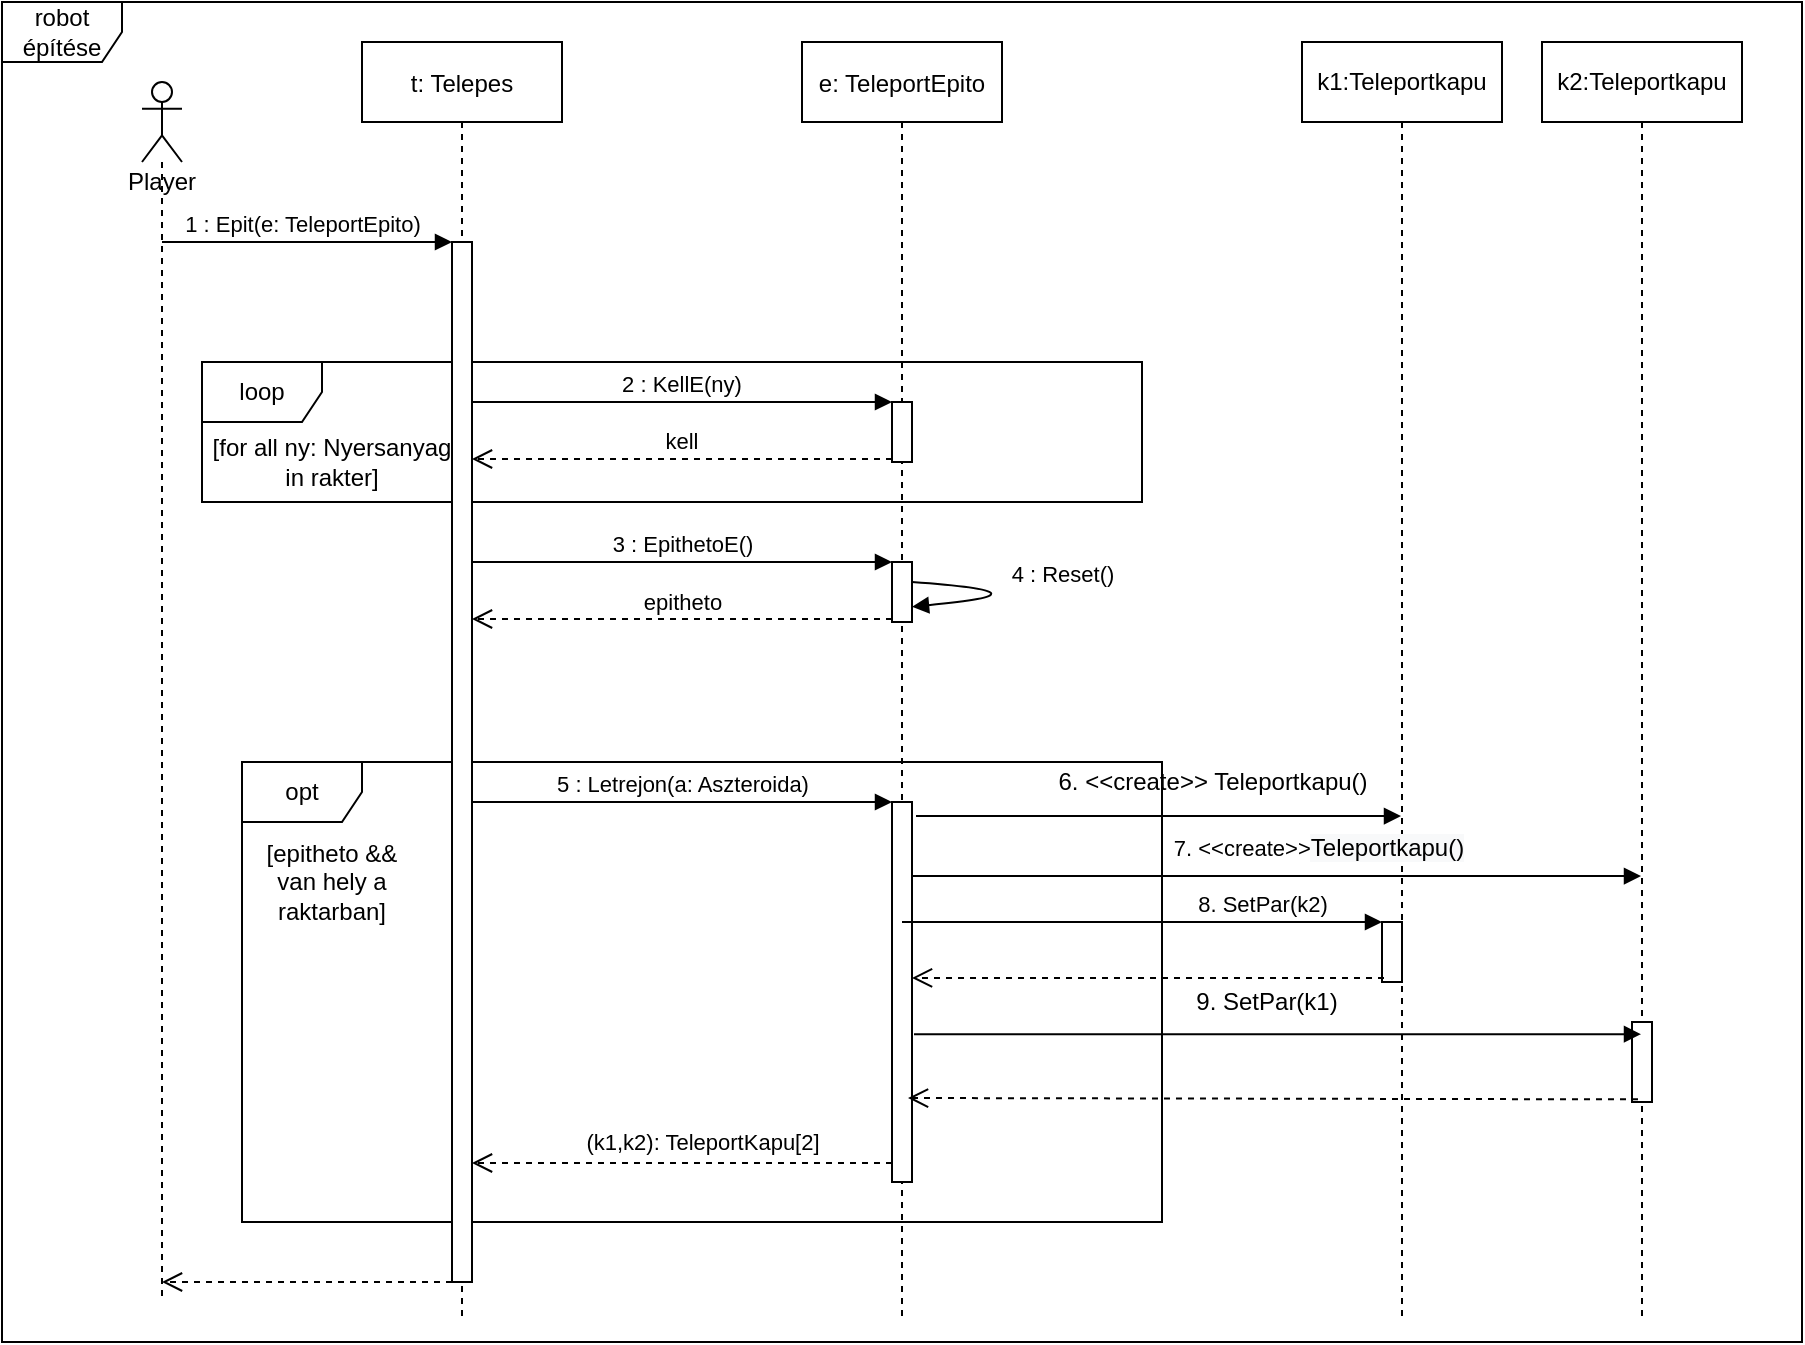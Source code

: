 <mxfile version="14.4.4" type="github" pages="2">
  <diagram id="UfEcpHCbDVrySbEqps7D" name="Page-2">
    <mxGraphModel dx="2574" dy="514" grid="1" gridSize="10" guides="1" tooltips="1" connect="1" arrows="1" fold="1" page="1" pageScale="1" pageWidth="1654" pageHeight="1169" math="0" shadow="0">
      <root>
        <mxCell id="_W0hZLIVAOP-aF1G-cph-0" />
        <mxCell id="_W0hZLIVAOP-aF1G-cph-1" parent="_W0hZLIVAOP-aF1G-cph-0" />
        <mxCell id="WyK5ILOvFsa9TS53uxQq-0" value="robot építése" style="shape=umlFrame;whiteSpace=wrap;html=1;" vertex="1" parent="_W0hZLIVAOP-aF1G-cph-1">
          <mxGeometry x="-60" width="900" height="670" as="geometry" />
        </mxCell>
        <mxCell id="_W0hZLIVAOP-aF1G-cph-2" value="opt" style="shape=umlFrame;whiteSpace=wrap;html=1;" parent="_W0hZLIVAOP-aF1G-cph-1" vertex="1">
          <mxGeometry x="60" y="380" width="460" height="230" as="geometry" />
        </mxCell>
        <mxCell id="_W0hZLIVAOP-aF1G-cph-3" value="3 : EpithetoE()" style="html=1;verticalAlign=bottom;endArrow=block;entryX=0;entryY=0;" parent="_W0hZLIVAOP-aF1G-cph-1" source="_W0hZLIVAOP-aF1G-cph-6" target="_W0hZLIVAOP-aF1G-cph-11" edge="1">
          <mxGeometry relative="1" as="geometry">
            <mxPoint x="170" y="260" as="sourcePoint" />
          </mxGeometry>
        </mxCell>
        <mxCell id="_W0hZLIVAOP-aF1G-cph-4" value="loop" style="shape=umlFrame;whiteSpace=wrap;html=1;" parent="_W0hZLIVAOP-aF1G-cph-1" vertex="1">
          <mxGeometry x="40" y="180" width="470" height="70" as="geometry" />
        </mxCell>
        <mxCell id="_W0hZLIVAOP-aF1G-cph-5" value="t: Telepes" style="shape=umlLifeline;perimeter=lifelinePerimeter;container=1;collapsible=0;recursiveResize=0;rounded=0;shadow=0;strokeWidth=1;" parent="_W0hZLIVAOP-aF1G-cph-1" vertex="1">
          <mxGeometry x="120" y="20" width="100" height="640" as="geometry" />
        </mxCell>
        <mxCell id="_W0hZLIVAOP-aF1G-cph-6" value="" style="html=1;points=[];perimeter=orthogonalPerimeter;" parent="_W0hZLIVAOP-aF1G-cph-5" vertex="1">
          <mxGeometry x="45" y="100" width="10" height="520" as="geometry" />
        </mxCell>
        <mxCell id="_W0hZLIVAOP-aF1G-cph-10" value="e: TeleportEpito" style="shape=umlLifeline;perimeter=lifelinePerimeter;container=1;collapsible=0;recursiveResize=0;rounded=0;shadow=0;strokeWidth=1;" parent="_W0hZLIVAOP-aF1G-cph-1" vertex="1">
          <mxGeometry x="340" y="20" width="100" height="640" as="geometry" />
        </mxCell>
        <mxCell id="_W0hZLIVAOP-aF1G-cph-11" value="" style="html=1;points=[];perimeter=orthogonalPerimeter;" parent="_W0hZLIVAOP-aF1G-cph-10" vertex="1">
          <mxGeometry x="45" y="260" width="10" height="30" as="geometry" />
        </mxCell>
        <mxCell id="_W0hZLIVAOP-aF1G-cph-12" value="" style="points=[];perimeter=orthogonalPerimeter;rounded=0;shadow=0;strokeWidth=1;" parent="_W0hZLIVAOP-aF1G-cph-10" vertex="1">
          <mxGeometry x="45" y="180" width="10" height="30" as="geometry" />
        </mxCell>
        <mxCell id="_W0hZLIVAOP-aF1G-cph-15" value="" style="html=1;points=[];perimeter=orthogonalPerimeter;" parent="_W0hZLIVAOP-aF1G-cph-10" vertex="1">
          <mxGeometry x="45" y="380" width="10" height="190" as="geometry" />
        </mxCell>
        <mxCell id="_W0hZLIVAOP-aF1G-cph-16" value="kell" style="verticalAlign=bottom;endArrow=open;dashed=1;endSize=8;exitX=0;exitY=0.95;shadow=0;strokeWidth=1;" parent="_W0hZLIVAOP-aF1G-cph-1" source="_W0hZLIVAOP-aF1G-cph-12" target="_W0hZLIVAOP-aF1G-cph-6" edge="1">
          <mxGeometry relative="1" as="geometry">
            <mxPoint x="275" y="236" as="targetPoint" />
          </mxGeometry>
        </mxCell>
        <mxCell id="_W0hZLIVAOP-aF1G-cph-17" value="2 : KellE(ny)" style="verticalAlign=bottom;endArrow=block;entryX=0;entryY=0;shadow=0;strokeWidth=1;" parent="_W0hZLIVAOP-aF1G-cph-1" source="_W0hZLIVAOP-aF1G-cph-6" target="_W0hZLIVAOP-aF1G-cph-12" edge="1">
          <mxGeometry relative="1" as="geometry">
            <mxPoint x="275" y="160" as="sourcePoint" />
            <Array as="points" />
          </mxGeometry>
        </mxCell>
        <mxCell id="_W0hZLIVAOP-aF1G-cph-18" value="[for all ny: Nyersanyag in rakter]" style="text;html=1;strokeColor=none;fillColor=none;align=center;verticalAlign=middle;whiteSpace=wrap;rounded=0;" parent="_W0hZLIVAOP-aF1G-cph-1" vertex="1">
          <mxGeometry x="40" y="220" width="130" height="20" as="geometry" />
        </mxCell>
        <mxCell id="_W0hZLIVAOP-aF1G-cph-19" value="[epitheto &amp;amp;&amp;amp; van hely a raktarban]" style="text;html=1;strokeColor=none;fillColor=none;align=center;verticalAlign=middle;whiteSpace=wrap;rounded=0;" parent="_W0hZLIVAOP-aF1G-cph-1" vertex="1">
          <mxGeometry x="70" y="430" width="70" height="20" as="geometry" />
        </mxCell>
        <mxCell id="_W0hZLIVAOP-aF1G-cph-20" value="epitheto" style="html=1;verticalAlign=bottom;endArrow=open;dashed=1;endSize=8;exitX=0;exitY=0.95;" parent="_W0hZLIVAOP-aF1G-cph-1" source="_W0hZLIVAOP-aF1G-cph-11" target="_W0hZLIVAOP-aF1G-cph-6" edge="1">
          <mxGeometry relative="1" as="geometry">
            <mxPoint x="170" y="279" as="targetPoint" />
          </mxGeometry>
        </mxCell>
        <mxCell id="_W0hZLIVAOP-aF1G-cph-23" value="1 : Epit(e: TeleportEpito)" style="verticalAlign=bottom;startArrow=none;endArrow=block;startSize=8;shadow=0;strokeWidth=1;startFill=0;" parent="_W0hZLIVAOP-aF1G-cph-1" source="oPYK4GuPaLemkLElQahe-0" edge="1">
          <mxGeometry x="-0.03" relative="1" as="geometry">
            <mxPoint x="60" y="120" as="sourcePoint" />
            <mxPoint x="165" y="120" as="targetPoint" />
            <mxPoint as="offset" />
          </mxGeometry>
        </mxCell>
        <mxCell id="_W0hZLIVAOP-aF1G-cph-26" value="" style="html=1;verticalAlign=bottom;endArrow=open;dashed=1;endSize=8;" parent="_W0hZLIVAOP-aF1G-cph-1" source="_W0hZLIVAOP-aF1G-cph-6" edge="1">
          <mxGeometry relative="1" as="geometry">
            <mxPoint x="166" y="759" as="sourcePoint" />
            <mxPoint x="20" y="640" as="targetPoint" />
            <Array as="points">
              <mxPoint x="120" y="640" />
              <mxPoint x="90" y="640" />
              <mxPoint x="60" y="640" />
            </Array>
          </mxGeometry>
        </mxCell>
        <mxCell id="_W0hZLIVAOP-aF1G-cph-29" value="5 : Letrejon(a: Aszteroida)" style="html=1;verticalAlign=bottom;endArrow=block;entryX=0;entryY=0;" parent="_W0hZLIVAOP-aF1G-cph-1" source="_W0hZLIVAOP-aF1G-cph-6" target="_W0hZLIVAOP-aF1G-cph-15" edge="1">
          <mxGeometry relative="1" as="geometry">
            <mxPoint x="315" y="600" as="sourcePoint" />
          </mxGeometry>
        </mxCell>
        <mxCell id="_W0hZLIVAOP-aF1G-cph-30" value="" style="html=1;verticalAlign=bottom;endArrow=open;dashed=1;endSize=8;exitX=0;exitY=0.95;" parent="_W0hZLIVAOP-aF1G-cph-1" source="_W0hZLIVAOP-aF1G-cph-15" target="_W0hZLIVAOP-aF1G-cph-6" edge="1">
          <mxGeometry relative="1" as="geometry">
            <mxPoint x="315" y="676" as="targetPoint" />
          </mxGeometry>
        </mxCell>
        <mxCell id="nn06zfq0ZJ4uP89F7FBS-0" value="(k1,k2): TeleportKapu[2]" style="edgeLabel;html=1;align=center;verticalAlign=middle;resizable=0;points=[];" parent="_W0hZLIVAOP-aF1G-cph-30" vertex="1" connectable="0">
          <mxGeometry x="-0.2" y="-3" relative="1" as="geometry">
            <mxPoint x="-11" y="-7.5" as="offset" />
          </mxGeometry>
        </mxCell>
        <mxCell id="_W0hZLIVAOP-aF1G-cph-36" value="k1:Teleportkapu" style="shape=umlLifeline;perimeter=lifelinePerimeter;whiteSpace=wrap;html=1;container=1;collapsible=0;recursiveResize=0;outlineConnect=0;" parent="_W0hZLIVAOP-aF1G-cph-1" vertex="1">
          <mxGeometry x="590" y="20" width="100" height="640" as="geometry" />
        </mxCell>
        <mxCell id="YBy19fuPowj5wB9xkvR2-2" value="" style="html=1;points=[];perimeter=orthogonalPerimeter;" parent="_W0hZLIVAOP-aF1G-cph-36" vertex="1">
          <mxGeometry x="40" y="440" width="10" height="30" as="geometry" />
        </mxCell>
        <mxCell id="_W0hZLIVAOP-aF1G-cph-37" value="k2:Teleportkapu" style="shape=umlLifeline;perimeter=lifelinePerimeter;whiteSpace=wrap;html=1;container=1;collapsible=0;recursiveResize=0;outlineConnect=0;" parent="_W0hZLIVAOP-aF1G-cph-1" vertex="1">
          <mxGeometry x="710" y="20" width="100" height="640" as="geometry" />
        </mxCell>
        <mxCell id="YBy19fuPowj5wB9xkvR2-1" value="" style="html=1;points=[];perimeter=orthogonalPerimeter;" parent="_W0hZLIVAOP-aF1G-cph-37" vertex="1">
          <mxGeometry x="45" y="490" width="10" height="40" as="geometry" />
        </mxCell>
        <mxCell id="_W0hZLIVAOP-aF1G-cph-38" value="" style="html=1;verticalAlign=bottom;endArrow=block;" parent="_W0hZLIVAOP-aF1G-cph-1" edge="1">
          <mxGeometry x="0.079" y="10" width="80" relative="1" as="geometry">
            <mxPoint x="390" y="460" as="sourcePoint" />
            <mxPoint x="630" y="460.0" as="targetPoint" />
            <mxPoint as="offset" />
          </mxGeometry>
        </mxCell>
        <mxCell id="_W0hZLIVAOP-aF1G-cph-39" value="8. SetPar(k2)" style="html=1;verticalAlign=bottom;endArrow=block;exitX=1.1;exitY=0.611;exitDx=0;exitDy=0;exitPerimeter=0;" parent="_W0hZLIVAOP-aF1G-cph-1" source="_W0hZLIVAOP-aF1G-cph-15" target="_W0hZLIVAOP-aF1G-cph-37" edge="1">
          <mxGeometry x="-0.043" y="56" width="80" relative="1" as="geometry">
            <mxPoint x="400" y="440" as="sourcePoint" />
            <mxPoint x="659.5" y="440" as="targetPoint" />
            <mxPoint as="offset" />
          </mxGeometry>
        </mxCell>
        <mxCell id="_W0hZLIVAOP-aF1G-cph-40" value="9. SetPar(k1)" style="text;html=1;align=center;verticalAlign=middle;resizable=0;points=[];autosize=1;" parent="_W0hZLIVAOP-aF1G-cph-1" vertex="1">
          <mxGeometry x="527" y="490" width="90" height="20" as="geometry" />
        </mxCell>
        <mxCell id="_W0hZLIVAOP-aF1G-cph-41" value="4 : Reset()" style="html=1;verticalAlign=bottom;endArrow=block;exitX=0.55;exitY=0.289;exitDx=0;exitDy=0;exitPerimeter=0;entryX=1;entryY=0.733;entryDx=0;entryDy=0;entryPerimeter=0;curved=1;" parent="_W0hZLIVAOP-aF1G-cph-1" edge="1">
          <mxGeometry relative="1" as="geometry">
            <mxPoint x="395" y="290.0" as="sourcePoint" />
            <mxPoint x="395" y="302.35" as="targetPoint" />
            <Array as="points">
              <mxPoint x="470" y="295.36" />
            </Array>
          </mxGeometry>
        </mxCell>
        <mxCell id="_W0hZLIVAOP-aF1G-cph-44" value="" style="html=1;verticalAlign=bottom;endArrow=block;exitX=1.2;exitY=0.037;exitDx=0;exitDy=0;exitPerimeter=0;" parent="_W0hZLIVAOP-aF1G-cph-1" source="_W0hZLIVAOP-aF1G-cph-15" target="_W0hZLIVAOP-aF1G-cph-36" edge="1">
          <mxGeometry x="0.079" y="10" width="80" relative="1" as="geometry">
            <mxPoint x="400" y="411" as="sourcePoint" />
            <mxPoint x="641.02" y="402.01" as="targetPoint" />
            <mxPoint as="offset" />
          </mxGeometry>
        </mxCell>
        <mxCell id="_W0hZLIVAOP-aF1G-cph-45" value="7. &amp;lt;&amp;lt;create&amp;gt;&amp;gt;&lt;span style=&quot;font-size: 12px ; background-color: rgb(248 , 249 , 250)&quot;&gt;Teleportkapu()&lt;/span&gt;" style="html=1;verticalAlign=bottom;endArrow=block;exitX=1;exitY=0.195;exitDx=0;exitDy=0;exitPerimeter=0;" parent="_W0hZLIVAOP-aF1G-cph-1" source="_W0hZLIVAOP-aF1G-cph-15" target="_W0hZLIVAOP-aF1G-cph-37" edge="1">
          <mxGeometry x="0.11" y="5" width="80" relative="1" as="geometry">
            <mxPoint x="401" y="425" as="sourcePoint" />
            <mxPoint x="766.5" y="429" as="targetPoint" />
            <mxPoint as="offset" />
          </mxGeometry>
        </mxCell>
        <mxCell id="oPYK4GuPaLemkLElQahe-0" value="Player" style="shape=umlLifeline;participant=umlActor;perimeter=lifelinePerimeter;whiteSpace=wrap;html=1;container=1;collapsible=0;recursiveResize=0;verticalAlign=top;spacingTop=36;outlineConnect=0;" parent="_W0hZLIVAOP-aF1G-cph-1" vertex="1">
          <mxGeometry x="10" y="40" width="20" height="610" as="geometry" />
        </mxCell>
        <mxCell id="YBy19fuPowj5wB9xkvR2-3" value="" style="html=1;verticalAlign=bottom;endArrow=open;dashed=1;endSize=8;exitX=0.1;exitY=0.933;exitDx=0;exitDy=0;exitPerimeter=0;" parent="_W0hZLIVAOP-aF1G-cph-1" source="YBy19fuPowj5wB9xkvR2-2" edge="1" target="_W0hZLIVAOP-aF1G-cph-15">
          <mxGeometry relative="1" as="geometry">
            <mxPoint x="785" y="440" as="sourcePoint" />
            <mxPoint x="400" y="488" as="targetPoint" />
          </mxGeometry>
        </mxCell>
        <mxCell id="YBy19fuPowj5wB9xkvR2-4" value="" style="html=1;verticalAlign=bottom;endArrow=open;dashed=1;endSize=8;entryX=0.53;entryY=0.825;entryDx=0;entryDy=0;entryPerimeter=0;exitX=0.3;exitY=0.967;exitDx=0;exitDy=0;exitPerimeter=0;" parent="_W0hZLIVAOP-aF1G-cph-1" source="YBy19fuPowj5wB9xkvR2-1" target="_W0hZLIVAOP-aF1G-cph-10" edge="1">
          <mxGeometry relative="1" as="geometry">
            <mxPoint x="630" y="540" as="sourcePoint" />
            <mxPoint x="390" y="541.93" as="targetPoint" />
          </mxGeometry>
        </mxCell>
        <mxCell id="YBy19fuPowj5wB9xkvR2-5" value="6. &amp;lt;&amp;lt;create&amp;gt;&amp;gt; Teleportkapu()" style="text;html=1;align=center;verticalAlign=middle;resizable=0;points=[];autosize=1;" parent="_W0hZLIVAOP-aF1G-cph-1" vertex="1">
          <mxGeometry x="460" y="380" width="170" height="20" as="geometry" />
        </mxCell>
      </root>
    </mxGraphModel>
  </diagram>
  <diagram id="e0D1zMPyesW4Om_QQEkk" name="RÉGI">
    <mxGraphModel dx="1662" dy="794" grid="1" gridSize="10" guides="1" tooltips="1" connect="1" arrows="1" fold="1" page="1" pageScale="1" pageWidth="1654" pageHeight="1169" math="0" shadow="0">
      <root>
        <mxCell id="0" />
        <mxCell id="1" parent="0" />
        <mxCell id="oiaefqIDaloyJVjSFk9S-1" value="opt" style="shape=umlFrame;whiteSpace=wrap;html=1;" parent="1" vertex="1">
          <mxGeometry x="30" y="380" width="810" height="220" as="geometry" />
        </mxCell>
        <mxCell id="oiaefqIDaloyJVjSFk9S-2" value="3 : EpithetoE()" style="html=1;verticalAlign=bottom;endArrow=block;entryX=0;entryY=0;" parent="1" source="oiaefqIDaloyJVjSFk9S-5" target="oiaefqIDaloyJVjSFk9S-12" edge="1">
          <mxGeometry relative="1" as="geometry">
            <mxPoint x="170" y="260" as="sourcePoint" />
          </mxGeometry>
        </mxCell>
        <mxCell id="oiaefqIDaloyJVjSFk9S-3" value="loop" style="shape=umlFrame;whiteSpace=wrap;html=1;" parent="1" vertex="1">
          <mxGeometry x="40" y="180" width="470" height="70" as="geometry" />
        </mxCell>
        <mxCell id="oiaefqIDaloyJVjSFk9S-4" value="t: Telepes" style="shape=umlLifeline;perimeter=lifelinePerimeter;container=1;collapsible=0;recursiveResize=0;rounded=0;shadow=0;strokeWidth=1;" parent="1" vertex="1">
          <mxGeometry x="120" y="20" width="100" height="820" as="geometry" />
        </mxCell>
        <mxCell id="oiaefqIDaloyJVjSFk9S-5" value="" style="html=1;points=[];perimeter=orthogonalPerimeter;" parent="oiaefqIDaloyJVjSFk9S-4" vertex="1">
          <mxGeometry x="45" y="110" width="10" height="510" as="geometry" />
        </mxCell>
        <mxCell id="oiaefqIDaloyJVjSFk9S-11" value="e: TeleportEpito" style="shape=umlLifeline;perimeter=lifelinePerimeter;container=1;collapsible=0;recursiveResize=0;rounded=0;shadow=0;strokeWidth=1;" parent="1" vertex="1">
          <mxGeometry x="340" y="20" width="100" height="800" as="geometry" />
        </mxCell>
        <mxCell id="oiaefqIDaloyJVjSFk9S-12" value="" style="html=1;points=[];perimeter=orthogonalPerimeter;" parent="oiaefqIDaloyJVjSFk9S-11" vertex="1">
          <mxGeometry x="45" y="260" width="10" height="30" as="geometry" />
        </mxCell>
        <mxCell id="oiaefqIDaloyJVjSFk9S-13" value="" style="points=[];perimeter=orthogonalPerimeter;rounded=0;shadow=0;strokeWidth=1;" parent="oiaefqIDaloyJVjSFk9S-11" vertex="1">
          <mxGeometry x="45" y="180" width="10" height="30" as="geometry" />
        </mxCell>
        <mxCell id="oiaefqIDaloyJVjSFk9S-14" value="" style="html=1;points=[];perimeter=orthogonalPerimeter;" parent="oiaefqIDaloyJVjSFk9S-11" vertex="1">
          <mxGeometry x="45" y="380" width="10" height="170" as="geometry" />
        </mxCell>
        <mxCell id="oiaefqIDaloyJVjSFk9S-15" value="kell" style="verticalAlign=bottom;endArrow=open;dashed=1;endSize=8;exitX=0;exitY=0.95;shadow=0;strokeWidth=1;" parent="1" source="oiaefqIDaloyJVjSFk9S-13" target="oiaefqIDaloyJVjSFk9S-5" edge="1">
          <mxGeometry relative="1" as="geometry">
            <mxPoint x="275" y="236" as="targetPoint" />
          </mxGeometry>
        </mxCell>
        <mxCell id="oiaefqIDaloyJVjSFk9S-16" value="2 : KellE(ny)" style="verticalAlign=bottom;endArrow=block;entryX=0;entryY=0;shadow=0;strokeWidth=1;" parent="1" source="oiaefqIDaloyJVjSFk9S-5" target="oiaefqIDaloyJVjSFk9S-13" edge="1">
          <mxGeometry relative="1" as="geometry">
            <mxPoint x="275" y="160" as="sourcePoint" />
            <Array as="points" />
          </mxGeometry>
        </mxCell>
        <mxCell id="oiaefqIDaloyJVjSFk9S-17" value="[for all ny: Nyersanyag in rakter]" style="text;html=1;strokeColor=none;fillColor=none;align=center;verticalAlign=middle;whiteSpace=wrap;rounded=0;" parent="1" vertex="1">
          <mxGeometry x="40" y="220" width="130" height="20" as="geometry" />
        </mxCell>
        <mxCell id="oiaefqIDaloyJVjSFk9S-18" value="[epitheto &amp;amp;&amp;amp; van hely a raktarban]" style="text;html=1;strokeColor=none;fillColor=none;align=center;verticalAlign=middle;whiteSpace=wrap;rounded=0;" parent="1" vertex="1">
          <mxGeometry x="40" y="430" width="81" height="20" as="geometry" />
        </mxCell>
        <mxCell id="oiaefqIDaloyJVjSFk9S-19" value="epitheto" style="html=1;verticalAlign=bottom;endArrow=open;dashed=1;endSize=8;exitX=0;exitY=0.95;" parent="1" source="oiaefqIDaloyJVjSFk9S-12" target="oiaefqIDaloyJVjSFk9S-5" edge="1">
          <mxGeometry relative="1" as="geometry">
            <mxPoint x="170" y="279" as="targetPoint" />
          </mxGeometry>
        </mxCell>
        <mxCell id="oiaefqIDaloyJVjSFk9S-20" value="1 : TeleportEpit(e: TeleportEpito)" style="verticalAlign=bottom;startArrow=none;endArrow=block;startSize=8;shadow=0;strokeWidth=1;startFill=0;" parent="1" edge="1">
          <mxGeometry relative="1" as="geometry">
            <mxPoint x="80" y="120" as="sourcePoint" />
            <mxPoint x="165" y="120" as="targetPoint" />
          </mxGeometry>
        </mxCell>
        <mxCell id="oiaefqIDaloyJVjSFk9S-21" value="" style="html=1;verticalAlign=bottom;endArrow=open;dashed=1;endSize=8;" parent="1" source="oiaefqIDaloyJVjSFk9S-5" edge="1">
          <mxGeometry relative="1" as="geometry">
            <mxPoint x="166" y="759" as="sourcePoint" />
            <mxPoint x="30" y="640" as="targetPoint" />
            <Array as="points" />
          </mxGeometry>
        </mxCell>
        <mxCell id="oiaefqIDaloyJVjSFk9S-24" value="5 : TeleportKapuLetrejon(t: Telepes)" style="html=1;verticalAlign=bottom;endArrow=block;entryX=0;entryY=0;" parent="1" source="oiaefqIDaloyJVjSFk9S-5" target="oiaefqIDaloyJVjSFk9S-14" edge="1">
          <mxGeometry relative="1" as="geometry">
            <mxPoint x="315" y="600" as="sourcePoint" />
          </mxGeometry>
        </mxCell>
        <mxCell id="oiaefqIDaloyJVjSFk9S-28" value="k1:Teleportkapu" style="shape=umlLifeline;perimeter=lifelinePerimeter;whiteSpace=wrap;html=1;container=1;collapsible=0;recursiveResize=0;outlineConnect=0;" parent="1" vertex="1">
          <mxGeometry x="590" y="20" width="100" height="790" as="geometry" />
        </mxCell>
        <mxCell id="oiaefqIDaloyJVjSFk9S-38" value="" style="html=1;points=[];perimeter=orthogonalPerimeter;" parent="oiaefqIDaloyJVjSFk9S-28" vertex="1">
          <mxGeometry x="45" y="440" width="10" height="30" as="geometry" />
        </mxCell>
        <mxCell id="oiaefqIDaloyJVjSFk9S-29" value="k2:Teleportkapu" style="shape=umlLifeline;perimeter=lifelinePerimeter;whiteSpace=wrap;html=1;container=1;collapsible=0;recursiveResize=0;outlineConnect=0;" parent="1" vertex="1">
          <mxGeometry x="710" y="20" width="100" height="780" as="geometry" />
        </mxCell>
        <mxCell id="oiaefqIDaloyJVjSFk9S-31" value="" style="html=1;verticalAlign=bottom;endArrow=block;" parent="1" target="oiaefqIDaloyJVjSFk9S-38" edge="1">
          <mxGeometry x="0.079" y="10" width="80" relative="1" as="geometry">
            <mxPoint x="390" y="460" as="sourcePoint" />
            <mxPoint x="480" y="420" as="targetPoint" />
            <mxPoint as="offset" />
          </mxGeometry>
        </mxCell>
        <mxCell id="oiaefqIDaloyJVjSFk9S-32" value="9 : SetPar(k1)" style="html=1;verticalAlign=bottom;endArrow=block;" parent="1" source="oiaefqIDaloyJVjSFk9S-14" target="oiaefqIDaloyJVjSFk9S-40" edge="1">
          <mxGeometry width="80" relative="1" as="geometry">
            <mxPoint x="400" y="440" as="sourcePoint" />
            <mxPoint x="659.5" y="440" as="targetPoint" />
          </mxGeometry>
        </mxCell>
        <mxCell id="oiaefqIDaloyJVjSFk9S-33" value="8 : SetPar(k2)" style="text;html=1;align=center;verticalAlign=middle;resizable=0;points=[];autosize=1;" parent="1" vertex="1">
          <mxGeometry x="480" y="440" width="90" height="20" as="geometry" />
        </mxCell>
        <mxCell id="oiaefqIDaloyJVjSFk9S-34" value="4 : Reset()" style="html=1;verticalAlign=bottom;endArrow=block;exitX=0.55;exitY=0.289;exitDx=0;exitDy=0;exitPerimeter=0;entryX=1;entryY=0.733;entryDx=0;entryDy=0;entryPerimeter=0;rounded=0;" parent="1" edge="1">
          <mxGeometry relative="1" as="geometry">
            <mxPoint x="395" y="290.0" as="sourcePoint" />
            <mxPoint x="395" y="302.35" as="targetPoint" />
            <Array as="points">
              <mxPoint x="450" y="290" />
              <mxPoint x="450" y="302" />
            </Array>
          </mxGeometry>
        </mxCell>
        <mxCell id="oiaefqIDaloyJVjSFk9S-35" value="" style="html=1;verticalAlign=bottom;endArrow=block;" parent="1" source="oiaefqIDaloyJVjSFk9S-14" edge="1">
          <mxGeometry x="0.079" y="10" width="80" relative="1" as="geometry">
            <mxPoint x="400" y="411" as="sourcePoint" />
            <mxPoint x="646.5" y="411" as="targetPoint" />
            <mxPoint as="offset" />
          </mxGeometry>
        </mxCell>
        <mxCell id="oiaefqIDaloyJVjSFk9S-36" value="7 : &amp;lt;&amp;lt;create&amp;gt;&amp;gt;" style="html=1;verticalAlign=bottom;endArrow=block;exitX=1.233;exitY=0.224;exitDx=0;exitDy=0;exitPerimeter=0;" parent="1" source="oiaefqIDaloyJVjSFk9S-14" target="oiaefqIDaloyJVjSFk9S-29" edge="1">
          <mxGeometry x="0.026" width="80" relative="1" as="geometry">
            <mxPoint x="404" y="429" as="sourcePoint" />
            <mxPoint x="766.5" y="429" as="targetPoint" />
            <mxPoint as="offset" />
          </mxGeometry>
        </mxCell>
        <mxCell id="oiaefqIDaloyJVjSFk9S-37" value="6 : &amp;lt;&amp;lt;create&amp;gt;&amp;gt;" style="text;html=1;align=center;verticalAlign=middle;resizable=0;points=[];autosize=1;" parent="1" vertex="1">
          <mxGeometry x="527" y="392.75" width="90" height="20" as="geometry" />
        </mxCell>
        <mxCell id="oiaefqIDaloyJVjSFk9S-39" value="" style="html=1;verticalAlign=bottom;endArrow=open;dashed=1;endSize=8;exitX=-0.1;exitY=0.98;exitDx=0;exitDy=0;exitPerimeter=0;" parent="1" source="oiaefqIDaloyJVjSFk9S-38" edge="1">
          <mxGeometry relative="1" as="geometry">
            <mxPoint x="410" y="460" as="sourcePoint" />
            <mxPoint x="395" y="489" as="targetPoint" />
          </mxGeometry>
        </mxCell>
        <mxCell id="oiaefqIDaloyJVjSFk9S-40" value="" style="html=1;points=[];perimeter=orthogonalPerimeter;" parent="1" vertex="1">
          <mxGeometry x="755" y="510" width="10" height="30" as="geometry" />
        </mxCell>
        <mxCell id="oiaefqIDaloyJVjSFk9S-41" value="" style="html=1;verticalAlign=bottom;endArrow=open;dashed=1;endSize=8;" parent="1" source="oiaefqIDaloyJVjSFk9S-40" edge="1">
          <mxGeometry relative="1" as="geometry">
            <mxPoint x="410" y="460" as="sourcePoint" />
            <mxPoint x="394" y="541" as="targetPoint" />
          </mxGeometry>
        </mxCell>
        <mxCell id="ulucv-4kMfC91uOQDC_V-1" value="(k1,k2): TeleportKapu[2]" style="html=1;verticalAlign=bottom;endArrow=open;dashed=1;endSize=8;" parent="1" target="oiaefqIDaloyJVjSFk9S-5" edge="1">
          <mxGeometry relative="1" as="geometry">
            <mxPoint x="390" y="560" as="sourcePoint" />
            <mxPoint x="310" y="560" as="targetPoint" />
          </mxGeometry>
        </mxCell>
      </root>
    </mxGraphModel>
  </diagram>
</mxfile>
